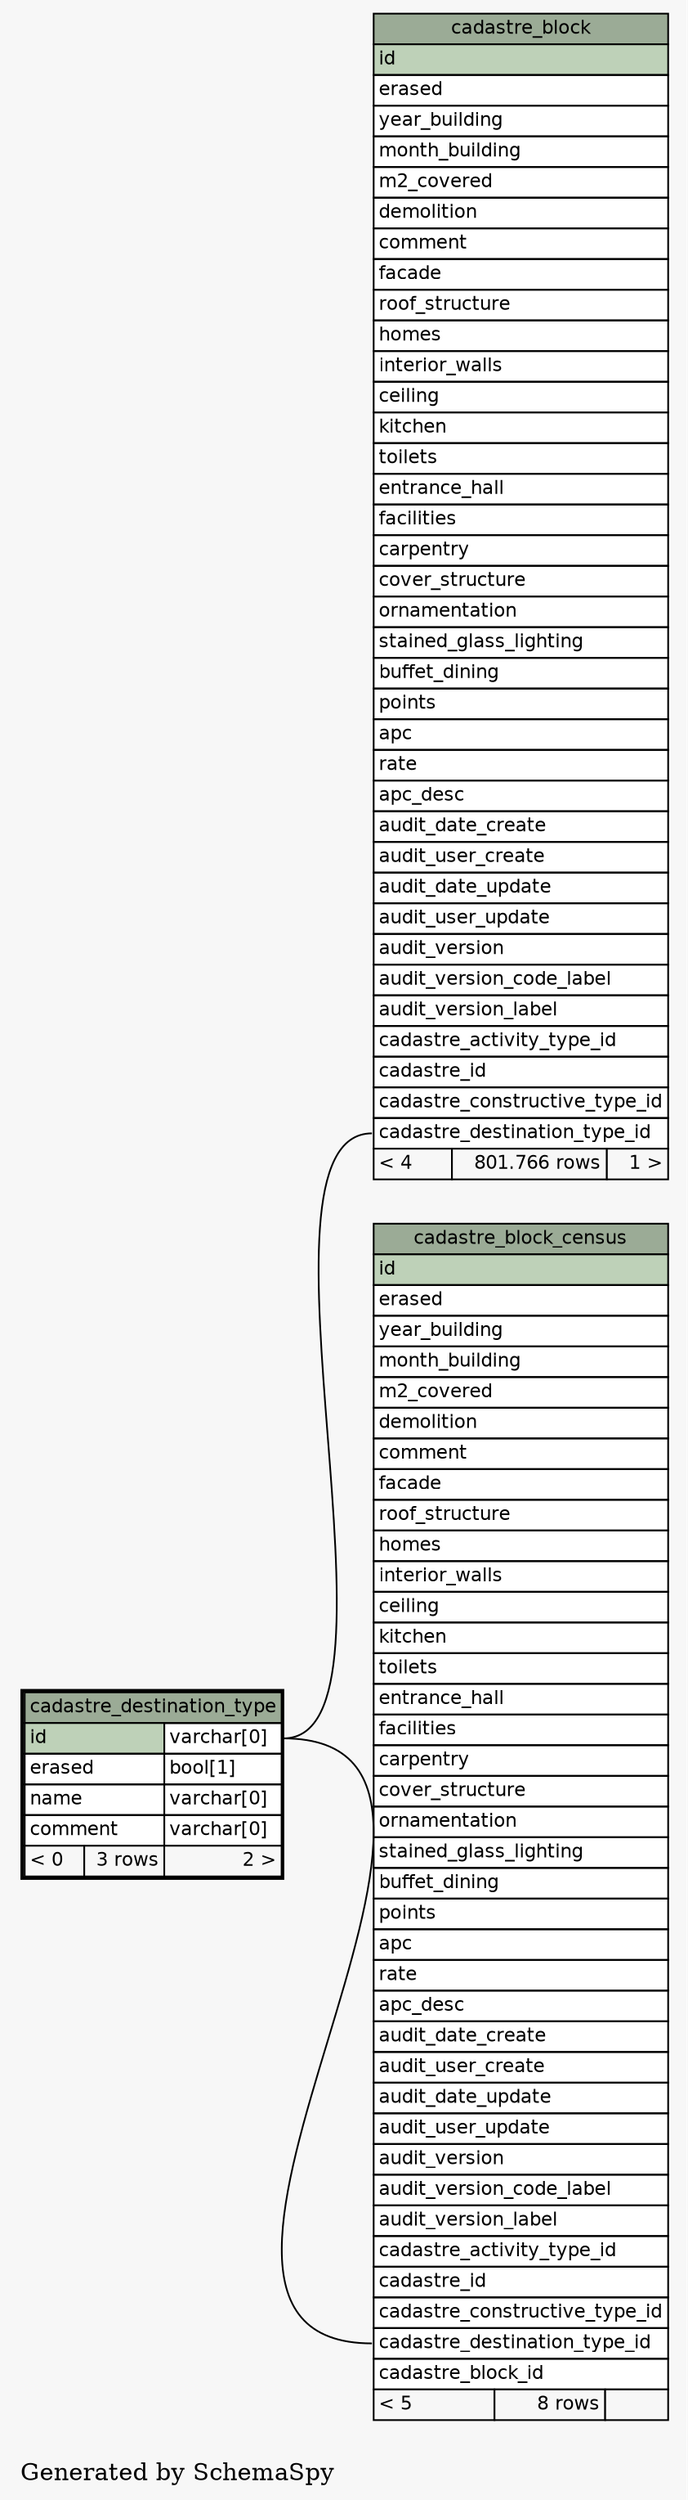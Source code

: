 // dot 2.38.0 on Linux 4.10.0-32-generic
digraph "oneDegreeRelationshipsGraph" {
  graph [
    rankdir="RL"
    bgcolor="#f7f7f7"
    label="\nGenerated by SchemaSpy"
    labeljust="l"
  ];
  node [
    fontname="Helvetica"
    fontsize="11"
    shape="plaintext"
  ];
  edge [
    arrowsize="0.8"
  ];
  "cadastre_block":"cadastre_destination_type_id":w -> "cadastre_destination_type":"id.type":e [arrowtail=crowodot arrowhead=none];
  "cadastre_block_census":"cadastre_destination_type_id":w -> "cadastre_destination_type":"id.type":e [arrowtail=crowodot arrowhead=none];
  "cadastre_block" [
    label=<
    <TABLE BORDER="0" CELLBORDER="1" CELLSPACING="0" BGCOLOR="#ffffff">
      <TR><TD PORT="cadastre_block.heading" COLSPAN="3" BGCOLOR="#9bab96" ALIGN="CENTER">cadastre_block</TD></TR>
      <TR><TD PORT="id" COLSPAN="3" BGCOLOR="#bed1b8" ALIGN="LEFT">id</TD></TR>
      <TR><TD PORT="erased" COLSPAN="3" ALIGN="LEFT">erased</TD></TR>
      <TR><TD PORT="year_building" COLSPAN="3" ALIGN="LEFT">year_building</TD></TR>
      <TR><TD PORT="month_building" COLSPAN="3" ALIGN="LEFT">month_building</TD></TR>
      <TR><TD PORT="m2_covered" COLSPAN="3" ALIGN="LEFT">m2_covered</TD></TR>
      <TR><TD PORT="demolition" COLSPAN="3" ALIGN="LEFT">demolition</TD></TR>
      <TR><TD PORT="comment" COLSPAN="3" ALIGN="LEFT">comment</TD></TR>
      <TR><TD PORT="facade" COLSPAN="3" ALIGN="LEFT">facade</TD></TR>
      <TR><TD PORT="roof_structure" COLSPAN="3" ALIGN="LEFT">roof_structure</TD></TR>
      <TR><TD PORT="homes" COLSPAN="3" ALIGN="LEFT">homes</TD></TR>
      <TR><TD PORT="interior_walls" COLSPAN="3" ALIGN="LEFT">interior_walls</TD></TR>
      <TR><TD PORT="ceiling" COLSPAN="3" ALIGN="LEFT">ceiling</TD></TR>
      <TR><TD PORT="kitchen" COLSPAN="3" ALIGN="LEFT">kitchen</TD></TR>
      <TR><TD PORT="toilets" COLSPAN="3" ALIGN="LEFT">toilets</TD></TR>
      <TR><TD PORT="entrance_hall" COLSPAN="3" ALIGN="LEFT">entrance_hall</TD></TR>
      <TR><TD PORT="facilities" COLSPAN="3" ALIGN="LEFT">facilities</TD></TR>
      <TR><TD PORT="carpentry" COLSPAN="3" ALIGN="LEFT">carpentry</TD></TR>
      <TR><TD PORT="cover_structure" COLSPAN="3" ALIGN="LEFT">cover_structure</TD></TR>
      <TR><TD PORT="ornamentation" COLSPAN="3" ALIGN="LEFT">ornamentation</TD></TR>
      <TR><TD PORT="stained_glass_lighting" COLSPAN="3" ALIGN="LEFT">stained_glass_lighting</TD></TR>
      <TR><TD PORT="buffet_dining" COLSPAN="3" ALIGN="LEFT">buffet_dining</TD></TR>
      <TR><TD PORT="points" COLSPAN="3" ALIGN="LEFT">points</TD></TR>
      <TR><TD PORT="apc" COLSPAN="3" ALIGN="LEFT">apc</TD></TR>
      <TR><TD PORT="rate" COLSPAN="3" ALIGN="LEFT">rate</TD></TR>
      <TR><TD PORT="apc_desc" COLSPAN="3" ALIGN="LEFT">apc_desc</TD></TR>
      <TR><TD PORT="audit_date_create" COLSPAN="3" ALIGN="LEFT">audit_date_create</TD></TR>
      <TR><TD PORT="audit_user_create" COLSPAN="3" ALIGN="LEFT">audit_user_create</TD></TR>
      <TR><TD PORT="audit_date_update" COLSPAN="3" ALIGN="LEFT">audit_date_update</TD></TR>
      <TR><TD PORT="audit_user_update" COLSPAN="3" ALIGN="LEFT">audit_user_update</TD></TR>
      <TR><TD PORT="audit_version" COLSPAN="3" ALIGN="LEFT">audit_version</TD></TR>
      <TR><TD PORT="audit_version_code_label" COLSPAN="3" ALIGN="LEFT">audit_version_code_label</TD></TR>
      <TR><TD PORT="audit_version_label" COLSPAN="3" ALIGN="LEFT">audit_version_label</TD></TR>
      <TR><TD PORT="cadastre_activity_type_id" COLSPAN="3" ALIGN="LEFT">cadastre_activity_type_id</TD></TR>
      <TR><TD PORT="cadastre_id" COLSPAN="3" ALIGN="LEFT">cadastre_id</TD></TR>
      <TR><TD PORT="cadastre_constructive_type_id" COLSPAN="3" ALIGN="LEFT">cadastre_constructive_type_id</TD></TR>
      <TR><TD PORT="cadastre_destination_type_id" COLSPAN="3" ALIGN="LEFT">cadastre_destination_type_id</TD></TR>
      <TR><TD ALIGN="LEFT" BGCOLOR="#f7f7f7">&lt; 4</TD><TD ALIGN="RIGHT" BGCOLOR="#f7f7f7">801.766 rows</TD><TD ALIGN="RIGHT" BGCOLOR="#f7f7f7">1 &gt;</TD></TR>
    </TABLE>>
    URL="cadastre_block.html#graph"
    tooltip="cadastre_block"
  ];
  "cadastre_block_census" [
    label=<
    <TABLE BORDER="0" CELLBORDER="1" CELLSPACING="0" BGCOLOR="#ffffff">
      <TR><TD PORT="cadastre_block_census.heading" COLSPAN="3" BGCOLOR="#9bab96" ALIGN="CENTER">cadastre_block_census</TD></TR>
      <TR><TD PORT="id" COLSPAN="3" BGCOLOR="#bed1b8" ALIGN="LEFT">id</TD></TR>
      <TR><TD PORT="erased" COLSPAN="3" ALIGN="LEFT">erased</TD></TR>
      <TR><TD PORT="year_building" COLSPAN="3" ALIGN="LEFT">year_building</TD></TR>
      <TR><TD PORT="month_building" COLSPAN="3" ALIGN="LEFT">month_building</TD></TR>
      <TR><TD PORT="m2_covered" COLSPAN="3" ALIGN="LEFT">m2_covered</TD></TR>
      <TR><TD PORT="demolition" COLSPAN="3" ALIGN="LEFT">demolition</TD></TR>
      <TR><TD PORT="comment" COLSPAN="3" ALIGN="LEFT">comment</TD></TR>
      <TR><TD PORT="facade" COLSPAN="3" ALIGN="LEFT">facade</TD></TR>
      <TR><TD PORT="roof_structure" COLSPAN="3" ALIGN="LEFT">roof_structure</TD></TR>
      <TR><TD PORT="homes" COLSPAN="3" ALIGN="LEFT">homes</TD></TR>
      <TR><TD PORT="interior_walls" COLSPAN="3" ALIGN="LEFT">interior_walls</TD></TR>
      <TR><TD PORT="ceiling" COLSPAN="3" ALIGN="LEFT">ceiling</TD></TR>
      <TR><TD PORT="kitchen" COLSPAN="3" ALIGN="LEFT">kitchen</TD></TR>
      <TR><TD PORT="toilets" COLSPAN="3" ALIGN="LEFT">toilets</TD></TR>
      <TR><TD PORT="entrance_hall" COLSPAN="3" ALIGN="LEFT">entrance_hall</TD></TR>
      <TR><TD PORT="facilities" COLSPAN="3" ALIGN="LEFT">facilities</TD></TR>
      <TR><TD PORT="carpentry" COLSPAN="3" ALIGN="LEFT">carpentry</TD></TR>
      <TR><TD PORT="cover_structure" COLSPAN="3" ALIGN="LEFT">cover_structure</TD></TR>
      <TR><TD PORT="ornamentation" COLSPAN="3" ALIGN="LEFT">ornamentation</TD></TR>
      <TR><TD PORT="stained_glass_lighting" COLSPAN="3" ALIGN="LEFT">stained_glass_lighting</TD></TR>
      <TR><TD PORT="buffet_dining" COLSPAN="3" ALIGN="LEFT">buffet_dining</TD></TR>
      <TR><TD PORT="points" COLSPAN="3" ALIGN="LEFT">points</TD></TR>
      <TR><TD PORT="apc" COLSPAN="3" ALIGN="LEFT">apc</TD></TR>
      <TR><TD PORT="rate" COLSPAN="3" ALIGN="LEFT">rate</TD></TR>
      <TR><TD PORT="apc_desc" COLSPAN="3" ALIGN="LEFT">apc_desc</TD></TR>
      <TR><TD PORT="audit_date_create" COLSPAN="3" ALIGN="LEFT">audit_date_create</TD></TR>
      <TR><TD PORT="audit_user_create" COLSPAN="3" ALIGN="LEFT">audit_user_create</TD></TR>
      <TR><TD PORT="audit_date_update" COLSPAN="3" ALIGN="LEFT">audit_date_update</TD></TR>
      <TR><TD PORT="audit_user_update" COLSPAN="3" ALIGN="LEFT">audit_user_update</TD></TR>
      <TR><TD PORT="audit_version" COLSPAN="3" ALIGN="LEFT">audit_version</TD></TR>
      <TR><TD PORT="audit_version_code_label" COLSPAN="3" ALIGN="LEFT">audit_version_code_label</TD></TR>
      <TR><TD PORT="audit_version_label" COLSPAN="3" ALIGN="LEFT">audit_version_label</TD></TR>
      <TR><TD PORT="cadastre_activity_type_id" COLSPAN="3" ALIGN="LEFT">cadastre_activity_type_id</TD></TR>
      <TR><TD PORT="cadastre_id" COLSPAN="3" ALIGN="LEFT">cadastre_id</TD></TR>
      <TR><TD PORT="cadastre_constructive_type_id" COLSPAN="3" ALIGN="LEFT">cadastre_constructive_type_id</TD></TR>
      <TR><TD PORT="cadastre_destination_type_id" COLSPAN="3" ALIGN="LEFT">cadastre_destination_type_id</TD></TR>
      <TR><TD PORT="cadastre_block_id" COLSPAN="3" ALIGN="LEFT">cadastre_block_id</TD></TR>
      <TR><TD ALIGN="LEFT" BGCOLOR="#f7f7f7">&lt; 5</TD><TD ALIGN="RIGHT" BGCOLOR="#f7f7f7">8 rows</TD><TD ALIGN="RIGHT" BGCOLOR="#f7f7f7">  </TD></TR>
    </TABLE>>
    URL="cadastre_block_census.html#graph"
    tooltip="cadastre_block_census"
  ];
  "cadastre_destination_type" [
    label=<
    <TABLE BORDER="2" CELLBORDER="1" CELLSPACING="0" BGCOLOR="#ffffff">
      <TR><TD PORT="cadastre_destination_type.heading" COLSPAN="3" BGCOLOR="#9bab96" ALIGN="CENTER">cadastre_destination_type</TD></TR>
      <TR><TD PORT="id" COLSPAN="2" BGCOLOR="#bed1b8" ALIGN="LEFT">id</TD><TD PORT="id.type" ALIGN="LEFT">varchar[0]</TD></TR>
      <TR><TD PORT="erased" COLSPAN="2" ALIGN="LEFT">erased</TD><TD PORT="erased.type" ALIGN="LEFT">bool[1]</TD></TR>
      <TR><TD PORT="name" COLSPAN="2" ALIGN="LEFT">name</TD><TD PORT="name.type" ALIGN="LEFT">varchar[0]</TD></TR>
      <TR><TD PORT="comment" COLSPAN="2" ALIGN="LEFT">comment</TD><TD PORT="comment.type" ALIGN="LEFT">varchar[0]</TD></TR>
      <TR><TD ALIGN="LEFT" BGCOLOR="#f7f7f7">&lt; 0</TD><TD ALIGN="RIGHT" BGCOLOR="#f7f7f7">3 rows</TD><TD ALIGN="RIGHT" BGCOLOR="#f7f7f7">2 &gt;</TD></TR>
    </TABLE>>
    URL="cadastre_destination_type.html#"
    tooltip="cadastre_destination_type"
  ];
}
